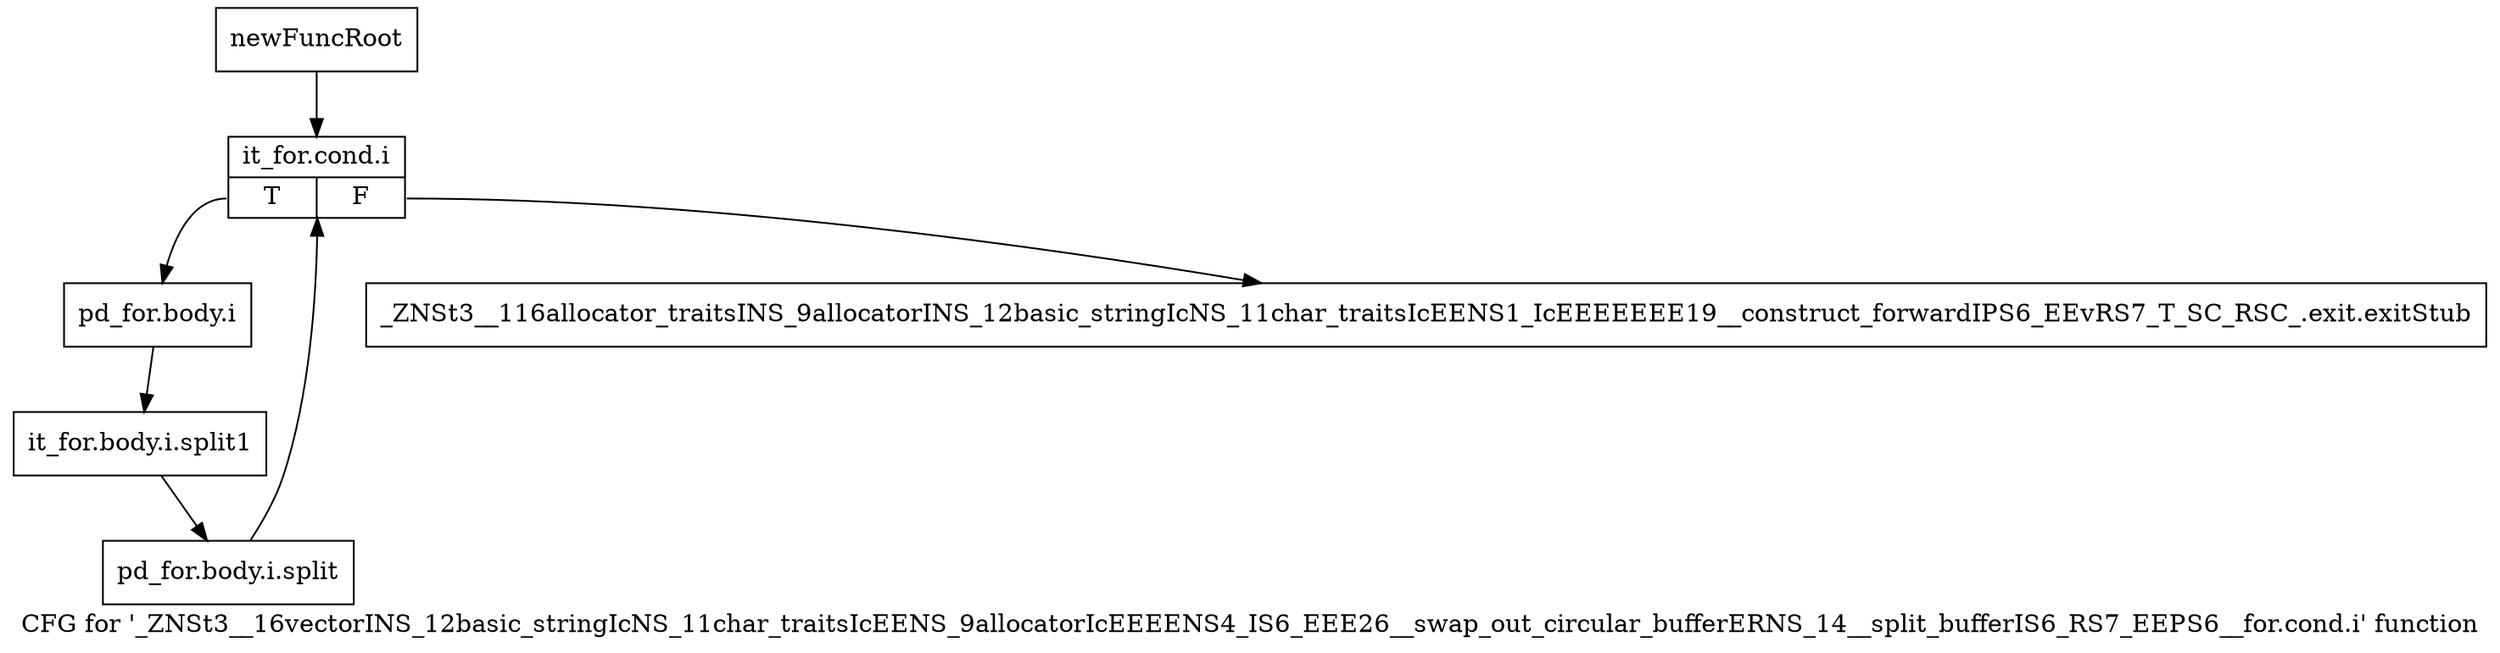 digraph "CFG for '_ZNSt3__16vectorINS_12basic_stringIcNS_11char_traitsIcEENS_9allocatorIcEEEENS4_IS6_EEE26__swap_out_circular_bufferERNS_14__split_bufferIS6_RS7_EEPS6__for.cond.i' function" {
	label="CFG for '_ZNSt3__16vectorINS_12basic_stringIcNS_11char_traitsIcEENS_9allocatorIcEEEENS4_IS6_EEE26__swap_out_circular_bufferERNS_14__split_bufferIS6_RS7_EEPS6__for.cond.i' function";

	Node0x8de60d0 [shape=record,label="{newFuncRoot}"];
	Node0x8de60d0 -> Node0x8de6170;
	Node0x8de6120 [shape=record,label="{_ZNSt3__116allocator_traitsINS_9allocatorINS_12basic_stringIcNS_11char_traitsIcEENS1_IcEEEEEEE19__construct_forwardIPS6_EEvRS7_T_SC_RSC_.exit.exitStub}"];
	Node0x8de6170 [shape=record,label="{it_for.cond.i|{<s0>T|<s1>F}}"];
	Node0x8de6170:s0 -> Node0x8de61c0;
	Node0x8de6170:s1 -> Node0x8de6120;
	Node0x8de61c0 [shape=record,label="{pd_for.body.i}"];
	Node0x8de61c0 -> Node0xb78cb20;
	Node0xb78cb20 [shape=record,label="{it_for.body.i.split1}"];
	Node0xb78cb20 -> Node0xc373620;
	Node0xc373620 [shape=record,label="{pd_for.body.i.split}"];
	Node0xc373620 -> Node0x8de6170;
}
